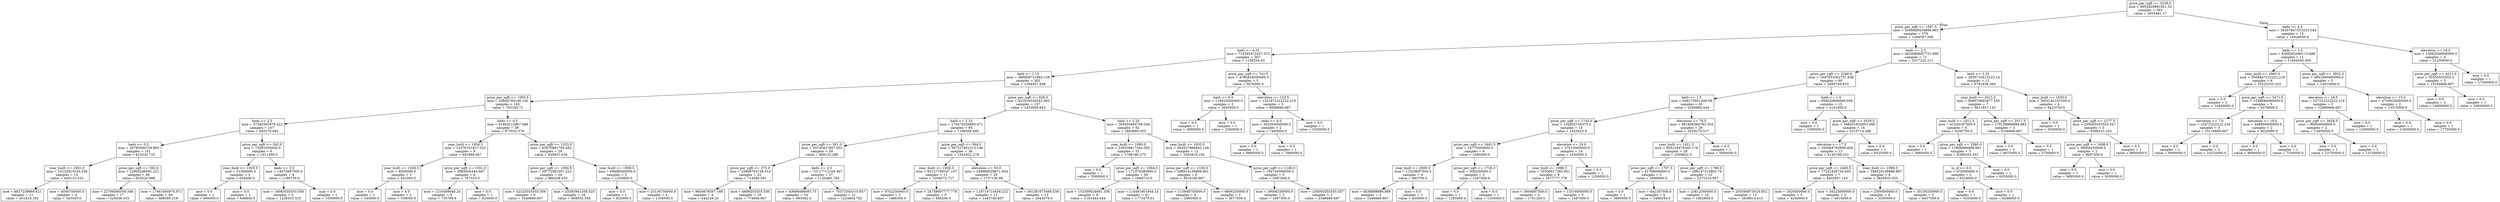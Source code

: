 digraph Tree {
node [shape=box] ;
0 [label="price_per_sqft <= 3238.0\nmse = 9052929991601.52\nsamples = 393\nvalue = 2055481.17"] ;
1 [label="price_per_sqft <= 1597.5\nmse = 2046689434894.965\nsamples = 378\nvalue = 1564587.566"] ;
0 -> 1 [labeldistance=2.5, labelangle=45, headlabel="True"] ;
2 [label="bath <= 4.25\nmse = 715395472427.072\nsamples = 307\nvalue = 1159254.43"] ;
1 -> 2 ;
3 [label="bath <= 1.15\nmse = 389899731864.128\nsamples = 302\nvalue = 1094407.649"] ;
2 -> 3 ;
4 [label="price_per_sqft <= 1050.5\nmse = 53844795146.192\nsamples = 145\nvalue = 705100.71"] ;
3 -> 4 ;
5 [label="beds <= 2.5\nmse = 37340393978.422\nsamples = 107\nvalue = 645276.682"] ;
4 -> 5 ;
6 [label="beds <= 0.5\nmse = 26785590729.903\nsamples = 101\nvalue = 623532.723"] ;
5 -> 6 ;
7 [label="year_built <= 1961.0\nmse = 10132915555.556\nsamples = 15\nvalue = 440133.333"] ;
6 -> 7 ;
8 [label="mse = 6837239669.421\nsamples = 11\nvalue = 401818.182"] ;
7 -> 8 ;
9 [label="mse = 4056750000.0\nsamples = 4\nvalue = 545500.0"] ;
7 -> 9 ;
10 [label="price_per_sqft <= 592.0\nmse = 22800249581.221\nsamples = 86\nvalue = 655520.988"] ;
6 -> 10 ;
11 [label="mse = 22706560556.346\nsamples = 17\nvalue = 529436.353"] ;
10 -> 11 ;
12 [label="mse = 17941604974.971\nsamples = 69\nvalue = 686585.319"] ;
10 -> 12 ;
13 [label="price_per_sqft <= 542.0\nmse = 73081050000.0\nsamples = 6\nvalue = 1011300.0"] ;
5 -> 13 ;
14 [label="year_built <= 1920.0\nmse = 31360000.0\nsamples = 2\nvalue = 654400.0"] ;
13 -> 14 ;
15 [label="mse = 0.0\nsamples = 1\nvalue = 660000.0"] ;
14 -> 15 ;
16 [label="mse = 0.0\nsamples = 1\nvalue = 648800.0"] ;
14 -> 16 ;
17 [label="beds <= 3.5\nmse = 14072687500.0\nsamples = 4\nvalue = 1189750.0"] ;
13 -> 17 ;
18 [label="mse = 10083555555.556\nsamples = 3\nvalue = 1236333.333"] ;
17 -> 18 ;
19 [label="mse = 0.0\nsamples = 1\nvalue = 1050000.0"] ;
17 -> 19 ;
20 [label="beds <= 0.5\nmse = 61864212867.086\nsamples = 38\nvalue = 873552.579"] ;
4 -> 20 ;
21 [label="year_built <= 1958.5\nmse = 15376761827.333\nsamples = 9\nvalue = 691888.667"] ;
20 -> 21 ;
22 [label="year_built <= 1928.5\nmse = 8000000.0\nsamples = 3\nvalue = 541000.0"] ;
21 -> 22 ;
23 [label="mse = 0.0\nsamples = 1\nvalue = 545000.0"] ;
22 -> 23 ;
24 [label="mse = 0.0\nsamples = 2\nvalue = 539000.0"] ;
22 -> 24 ;
25 [label="price_per_sqft <= 1551.0\nmse = 5985600444.667\nsamples = 6\nvalue = 767333.0"] ;
21 -> 25 ;
26 [label="mse = 1216588640.24\nsamples = 5\nvalue = 735799.6"] ;
25 -> 26 ;
27 [label="mse = 0.0\nsamples = 1\nvalue = 925000.0"] ;
25 -> 27 ;
28 [label="price_per_sqft <= 1325.0\nmse = 62870891795.482\nsamples = 29\nvalue = 929931.034"] ;
20 -> 28 ;
29 [label="price_per_sqft <= 1094.5\nmse = 39772081597.222\nsamples = 24\nvalue = 866208.333"] ;
28 -> 29 ;
30 [label="mse = 42325555555.556\nsamples = 6\nvalue = 1040666.667"] ;
29 -> 30 ;
31 [label="mse = 25393941358.025\nsamples = 18\nvalue = 808055.556"] ;
29 -> 31 ;
32 [label="year_built <= 1958.5\nmse = 60698560000.0\nsamples = 5\nvalue = 1235800.0"] ;
28 -> 32 ;
33 [label="mse = 0.0\nsamples = 1\nvalue = 825000.0"] ;
32 -> 33 ;
34 [label="mse = 23136750000.0\nsamples = 4\nvalue = 1338500.0"] ;
32 -> 34 ;
35 [label="price_per_sqft <= 926.5\nmse = 431016326542.905\nsamples = 157\nvalue = 1453958.643"] ;
3 -> 35 ;
36 [label="bath <= 2.15\nmse = 274479350895.471\nsamples = 95\nvalue = 1186568.495"] ;
35 -> 36 ;
37 [label="price_per_sqft <= 591.0\nmse = 93130427907.053\nsamples = 59\nvalue = 969132.288"] ;
36 -> 37 ;
38 [label="price_per_sqft <= 375.0\nmse = 23468793139.514\nsamples = 22\nvalue = 714586.591"] ;
37 -> 38 ;
39 [label="mse = 9650878567.188\nsamples = 4\nvalue = 444226.25"] ;
38 -> 39 ;
40 [label="mse = 6686555555.556\nsamples = 18\nvalue = 774666.667"] ;
38 -> 40 ;
41 [label="beds <= 2.5\nmse = 73117712169.467\nsamples = 37\nvalue = 1120483.784"] ;
37 -> 41 ;
42 [label="mse = 43688496093.75\nsamples = 16\nvalue = 983562.5"] ;
41 -> 42 ;
43 [label="mse = 70373343310.657\nsamples = 21\nvalue = 1224804.762"] ;
41 -> 43 ;
44 [label="price_per_sqft <= 594.0\nmse = 367217852313.146\nsamples = 36\nvalue = 1542922.278"] ;
36 -> 44 ;
45 [label="year_built <= 1926.5\nmse = 65127798347.107\nsamples = 11\nvalue = 1056072.727"] ;
44 -> 45 ;
46 [label="mse = 9702250000.0\nsamples = 2\nvalue = 1496500.0"] ;
45 -> 46 ;
47 [label="mse = 24759697777.778\nsamples = 9\nvalue = 958200.0"] ;
45 -> 47 ;
48 [label="elevation <= 55.0\nmse = 349960029671.834\nsamples = 25\nvalue = 1757136.08"] ;
44 -> 48 ;
49 [label="mse = 118719714458.222\nsamples = 12\nvalue = 1445740.667"] ;
48 -> 49 ;
50 [label="mse = 391281675469.538\nsamples = 13\nvalue = 2044578.0"] ;
48 -> 50 ;
51 [label="bath <= 2.25\nmse = 393455894706.036\nsamples = 62\nvalue = 1863669.355"] ;
35 -> 51 ;
52 [label="year_built <= 1890.0\nmse = 238339617262.592\nsamples = 51\nvalue = 1706186.275"] ;
51 -> 52 ;
53 [label="mse = 0.0\nsamples = 1\nvalue = 3580000.0"] ;
52 -> 53 ;
54 [label="price_per_sqft <= 1004.0\nmse = 171478380900.0\nsamples = 50\nvalue = 1668710.0"] ;
52 -> 54 ;
55 [label="mse = 153300024691.358\nsamples = 9\nvalue = 1191444.444"] ;
54 -> 55 ;
56 [label="mse = 114491901844.14\nsamples = 41\nvalue = 1773475.61"] ;
54 -> 56 ;
57 [label="year_built <= 1935.5\nmse = 464527966942.149\nsamples = 11\nvalue = 2593818.182"] ;
51 -> 57 ;
58 [label="price_per_sqft <= 1102.0\nmse = 296914138888.891\nsamples = 6\nvalue = 3016166.667"] ;
57 -> 58 ;
59 [label="mse = 113946750000.0\nsamples = 4\nvalue = 2685500.0"] ;
58 -> 59 ;
60 [label="mse = 6806250000.0\nsamples = 2\nvalue = 3677500.0"] ;
58 -> 60 ;
61 [label="price_per_sqft <= 1146.0\nmse = 194746000000.0\nsamples = 5\nvalue = 2087000.0"] ;
57 -> 61 ;
62 [label="mse = 39006250000.0\nsamples = 2\nvalue = 1697500.0"] ;
61 -> 62 ;
63 [label="mse = 130005555555.557\nsamples = 3\nvalue = 2346666.667"] ;
61 -> 63 ;
64 [label="price_per_sqft <= 741.0\nmse = 4780454000000.0\nsamples = 5\nvalue = 5076000.0"] ;
2 -> 64 ;
65 [label="bath <= 6.0\nmse = 119025000000.0\nsamples = 2\nvalue = 2645000.0"] ;
64 -> 65 ;
66 [label="mse = 0.0\nsamples = 1\nvalue = 2990000.0"] ;
65 -> 66 ;
67 [label="mse = 0.0\nsamples = 1\nvalue = 2300000.0"] ;
65 -> 67 ;
68 [label="elevation <= 152.5\nmse = 1321672222222.219\nsamples = 3\nvalue = 6696666.667"] ;
64 -> 68 ;
69 [label="beds <= 8.0\nmse = 302500000000.0\nsamples = 2\nvalue = 7445000.0"] ;
68 -> 69 ;
70 [label="mse = 0.0\nsamples = 1\nvalue = 6895000.0"] ;
69 -> 70 ;
71 [label="mse = 0.0\nsamples = 1\nvalue = 7995000.0"] ;
69 -> 71 ;
72 [label="mse = 0.0\nsamples = 1\nvalue = 5200000.0"] ;
68 -> 72 ;
73 [label="beds <= 2.5\nmse = 4020988697731.998\nsamples = 71\nvalue = 3317225.211"] ;
1 -> 73 ;
74 [label="price_per_sqft <= 2246.0\nmse = 1647051062751.638\nsamples = 60\nvalue = 2685749.833"] ;
73 -> 74 ;
75 [label="bath <= 1.5\nmse = 936170951409.58\nsamples = 45\nvalue = 2200666.444"] ;
74 -> 75 ;
76 [label="price_per_sqft <= 1743.0\nmse = 102602734375.0\nsamples = 16\nvalue = 1425625.0"] ;
75 -> 76 ;
77 [label="price_per_sqft <= 1691.5\nmse = 24775000000.0\nsamples = 6\nvalue = 1085000.0"] ;
76 -> 77 ;
78 [label="year_built <= 2009.0\nmse = 12029687500.0\nsamples = 4\nvalue = 993750.0"] ;
77 -> 78 ;
79 [label="mse = 4838888888.889\nsamples = 3\nvalue = 1046666.667"] ;
78 -> 79 ;
80 [label="mse = 0.0\nsamples = 1\nvalue = 835000.0"] ;
78 -> 80 ;
81 [label="price_per_sqft <= 1726.0\nmse = 306250000.0\nsamples = 2\nvalue = 1267500.0"] ;
77 -> 81 ;
82 [label="mse = 0.0\nsamples = 1\nvalue = 1285000.0"] ;
81 -> 82 ;
83 [label="mse = 0.0\nsamples = 1\nvalue = 1250000.0"] ;
81 -> 83 ;
84 [label="elevation <= 20.0\nmse = 37915000000.0\nsamples = 10\nvalue = 1630000.0"] ;
76 -> 84 ;
85 [label="year_built <= 1986.5\nmse = 19300617283.951\nsamples = 9\nvalue = 1677777.778"] ;
84 -> 85 ;
86 [label="mse = 3604687500.0\nsamples = 4\nvalue = 1791250.0"] ;
85 -> 86 ;
87 [label="mse = 13316000000.0\nsamples = 5\nvalue = 1587000.0"] ;
85 -> 87 ;
88 [label="mse = 0.0\nsamples = 1\nvalue = 1200000.0"] ;
84 -> 88 ;
89 [label="elevation <= 79.5\nmse = 881806384783.354\nsamples = 29\nvalue = 2628275.517"] ;
75 -> 89 ;
90 [label="year_built <= 1921.5\nmse = 505159479340.179\nsamples = 28\nvalue = 2509642.5"] ;
89 -> 90 ;
91 [label="price_per_sqft <= 1707.5\nmse = 41766000000.0\nsamples = 5\nvalue = 3588000.0"] ;
90 -> 91 ;
92 [label="mse = 0.0\nsamples = 1\nvalue = 3995000.0"] ;
91 -> 92 ;
93 [label="mse = 442187500.0\nsamples = 4\nvalue = 3486250.0"] ;
91 -> 93 ;
94 [label="price_per_sqft <= 1780.0\nmse = 298147313803.78\nsamples = 23\nvalue = 2275216.957"] ;
90 -> 94 ;
95 [label="mse = 23612360000.0\nsamples = 10\nvalue = 1802800.0"] ;
94 -> 95 ;
96 [label="mse = 205594973024.852\nsamples = 13\nvalue = 2638614.615"] ;
94 -> 96 ;
97 [label="mse = 0.0\nsamples = 1\nvalue = 5950000.0"] ;
89 -> 97 ;
98 [label="bath <= 1.5\nmse = 956020666666.668\nsamples = 15\nvalue = 4141000.0"] ;
74 -> 98 ;
99 [label="mse = 0.0\nsamples = 1\nvalue = 1695000.0"] ;
98 -> 99 ;
100 [label="price_per_sqft <= 3029.5\nmse = 566431632653.066\nsamples = 14\nvalue = 4315714.286"] ;
98 -> 100 ;
101 [label="elevation <= 17.5\nmse = 205664792899.408\nsamples = 13\nvalue = 4145769.231"] ;
100 -> 101 ;
102 [label="price_per_sqft <= 2460.5\nmse = 77241836734.695\nsamples = 7\nvalue = 4402857.143"] ;
101 -> 102 ;
103 [label="mse = 1620000000.0\nsamples = 5\nvalue = 4240000.0"] ;
102 -> 103 ;
104 [label="mse = 34225000000.0\nsamples = 2\nvalue = 4810000.0"] ;
102 -> 104 ;
105 [label="year_built <= 1986.5\nmse = 188420138888.887\nsamples = 6\nvalue = 3845833.333"] ;
101 -> 105 ;
106 [label="mse = 2500000000.0\nsamples = 4\nvalue = 3550000.0"] ;
105 -> 106 ;
107 [label="mse = 35156250000.0\nsamples = 2\nvalue = 4437500.0"] ;
105 -> 107 ;
108 [label="mse = 0.0\nsamples = 1\nvalue = 6525000.0"] ;
100 -> 108 ;
109 [label="bath <= 3.25\nmse = 2930710413223.14\nsamples = 11\nvalue = 6761636.364"] ;
73 -> 109 ;
110 [label="year_built <= 2015.5\nmse = 408570693877.555\nsamples = 7\nvalue = 5811857.143"] ;
109 -> 110 ;
111 [label="year_built <= 1911.5\nmse = 41039187500.0\nsamples = 4\nvalue = 6295750.0"] ;
110 -> 111 ;
112 [label="mse = 0.0\nsamples = 1\nvalue = 5985000.0"] ;
111 -> 112 ;
113 [label="price_per_sqft <= 2580.0\nmse = 11800888888.891\nsamples = 3\nvalue = 6399333.333"] ;
111 -> 113 ;
114 [label="in_sf <= 0.5\nmse = 676000000.0\nsamples = 2\nvalue = 6324000.0"] ;
113 -> 114 ;
115 [label="mse = 0.0\nsamples = 1\nvalue = 6350000.0"] ;
114 -> 115 ;
116 [label="mse = 0.0\nsamples = 1\nvalue = 6298000.0"] ;
114 -> 116 ;
117 [label="mse = 0.0\nsamples = 1\nvalue = 6550000.0"] ;
113 -> 117 ;
118 [label="price_per_sqft <= 2517.5\nmse = 170138888888.883\nsamples = 3\nvalue = 5166666.667"] ;
110 -> 118 ;
119 [label="mse = 0.0\nsamples = 2\nvalue = 4875000.0"] ;
118 -> 119 ;
120 [label="mse = 0.0\nsamples = 1\nvalue = 5750000.0"] ;
118 -> 120 ;
121 [label="year_built <= 1930.0\nmse = 3003192187500.0\nsamples = 4\nvalue = 8423750.0"] ;
109 -> 121 ;
122 [label="mse = 0.0\nsamples = 1\nvalue = 5500000.0"] ;
121 -> 122 ;
123 [label="price_per_sqft <= 2177.5\nmse = 205005555555.547\nsamples = 3\nvalue = 9398333.333"] ;
121 -> 123 ;
124 [label="price_per_sqft <= 1698.0\nmse = 39006250000.0\nsamples = 2\nvalue = 9697500.0"] ;
123 -> 124 ;
125 [label="mse = 0.0\nsamples = 1\nvalue = 9895000.0"] ;
124 -> 125 ;
126 [label="mse = 0.0\nsamples = 1\nvalue = 9500000.0"] ;
124 -> 126 ;
127 [label="mse = 0.0\nsamples = 1\nvalue = 8800000.0"] ;
123 -> 127 ;
128 [label="beds <= 4.5\nmse = 26507847333333.344\nsamples = 15\nvalue = 14426000.0"] ;
0 -> 128 [labeldistance=2.5, labelangle=-45, headlabel="False"] ;
129 [label="beds <= 3.5\nmse = 8306002066115.688\nsamples = 11\nvalue = 11944545.455"] ;
128 -> 129 ;
130 [label="year_built <= 1965.0\nmse = 5508847222222.219\nsamples = 6\nvalue = 10223333.333"] ;
129 -> 130 ;
131 [label="mse = 0.0\nsamples = 1\nvalue = 14950000.0"] ;
130 -> 131 ;
132 [label="price_per_sqft <= 3471.0\nmse = 1248686000000.0\nsamples = 5\nvalue = 9278000.0"] ;
130 -> 132 ;
133 [label="elevation <= 7.0\nmse = 23472222222.234\nsamples = 3\nvalue = 10116666.667"] ;
132 -> 133 ;
134 [label="mse = 0.0\nsamples = 1\nvalue = 9900000.0"] ;
133 -> 134 ;
135 [label="mse = 0.0\nsamples = 2\nvalue = 10225000.0"] ;
133 -> 135 ;
136 [label="elevation <= 19.0\nmse = 448900000000.0\nsamples = 2\nvalue = 8020000.0"] ;
132 -> 136 ;
137 [label="mse = 0.0\nsamples = 1\nvalue = 8690000.0"] ;
136 -> 137 ;
138 [label="mse = 0.0\nsamples = 1\nvalue = 7350000.0"] ;
136 -> 138 ;
139 [label="price_per_sqft <= 3952.5\nmse = 3841400000000.0\nsamples = 5\nvalue = 14010000.0"] ;
129 -> 139 ;
140 [label="elevation <= 18.5\nmse = 527222222222.219\nsamples = 3\nvalue = 12966666.667"] ;
139 -> 140 ;
141 [label="price_per_sqft <= 3828.0\nmse = 90000000000.0\nsamples = 2\nvalue = 13450000.0"] ;
140 -> 141 ;
142 [label="mse = 0.0\nsamples = 1\nvalue = 13750000.0"] ;
141 -> 142 ;
143 [label="mse = 0.0\nsamples = 1\nvalue = 13150000.0"] ;
141 -> 143 ;
144 [label="mse = 0.0\nsamples = 1\nvalue = 12000000.0"] ;
140 -> 144 ;
145 [label="elevation <= 15.0\nmse = 4730625000000.0\nsamples = 2\nvalue = 15575000.0"] ;
139 -> 145 ;
146 [label="mse = 0.0\nsamples = 1\nvalue = 13400000.0"] ;
145 -> 146 ;
147 [label="mse = 0.0\nsamples = 1\nvalue = 17750000.0"] ;
145 -> 147 ;
148 [label="elevation <= 18.0\nmse = 13062500000000.0\nsamples = 4\nvalue = 21250000.0"] ;
128 -> 148 ;
149 [label="price_per_sqft <= 4211.0\nmse = 55555555555.5\nsamples = 3\nvalue = 19166666.667"] ;
148 -> 149 ;
150 [label="mse = 0.0\nsamples = 2\nvalue = 19000000.0"] ;
149 -> 150 ;
151 [label="mse = 0.0\nsamples = 1\nvalue = 19500000.0"] ;
149 -> 151 ;
152 [label="mse = 0.0\nsamples = 1\nvalue = 27500000.0"] ;
148 -> 152 ;
}